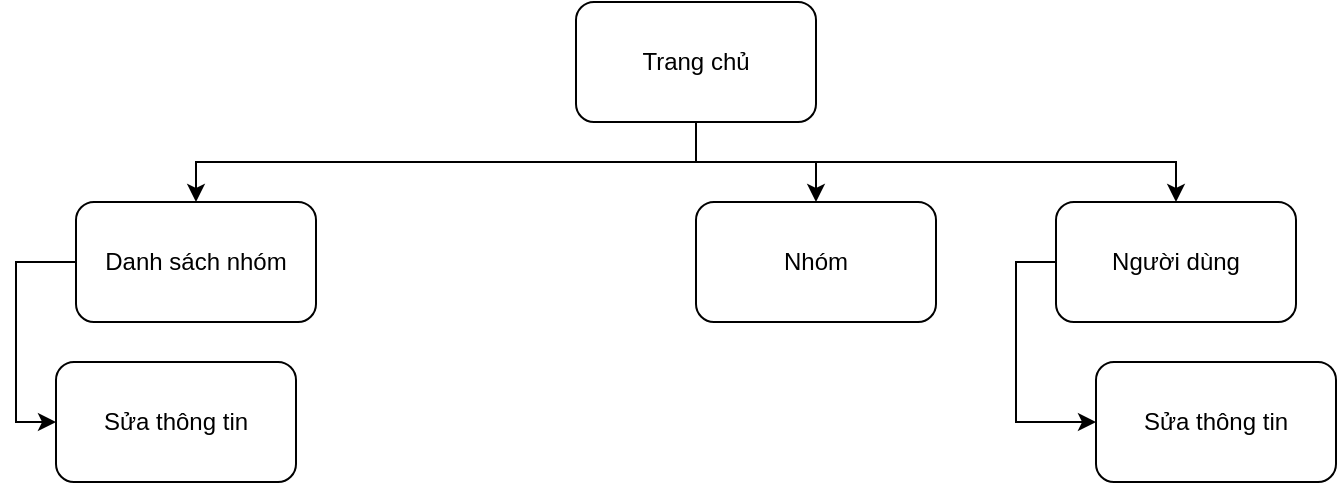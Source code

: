 <mxfile version="24.4.13" type="github">
  <diagram name="Page-1" id="QAyeYL_2XTEEAl_Yq65o">
    <mxGraphModel dx="1017" dy="525" grid="1" gridSize="10" guides="1" tooltips="1" connect="1" arrows="1" fold="1" page="1" pageScale="1" pageWidth="850" pageHeight="1100" math="0" shadow="0">
      <root>
        <mxCell id="0" />
        <mxCell id="1" parent="0" />
        <mxCell id="ZNNkebnjid4M2mQt33GQ-3" value="" style="edgeStyle=orthogonalEdgeStyle;rounded=0;orthogonalLoop=1;jettySize=auto;html=1;exitX=0.5;exitY=1;exitDx=0;exitDy=0;" edge="1" parent="1" source="ZNNkebnjid4M2mQt33GQ-1" target="ZNNkebnjid4M2mQt33GQ-2">
          <mxGeometry relative="1" as="geometry">
            <mxPoint x="375" y="180" as="sourcePoint" />
          </mxGeometry>
        </mxCell>
        <mxCell id="ZNNkebnjid4M2mQt33GQ-11" value="" style="edgeStyle=orthogonalEdgeStyle;rounded=0;orthogonalLoop=1;jettySize=auto;html=1;" edge="1" parent="1" source="ZNNkebnjid4M2mQt33GQ-1" target="ZNNkebnjid4M2mQt33GQ-10">
          <mxGeometry relative="1" as="geometry" />
        </mxCell>
        <mxCell id="ZNNkebnjid4M2mQt33GQ-13" value="" style="edgeStyle=orthogonalEdgeStyle;rounded=0;orthogonalLoop=1;jettySize=auto;html=1;exitX=0.5;exitY=1;exitDx=0;exitDy=0;" edge="1" parent="1" source="ZNNkebnjid4M2mQt33GQ-1" target="ZNNkebnjid4M2mQt33GQ-12">
          <mxGeometry relative="1" as="geometry">
            <mxPoint x="260" y="110" as="sourcePoint" />
          </mxGeometry>
        </mxCell>
        <mxCell id="ZNNkebnjid4M2mQt33GQ-1" value="Trang chủ" style="rounded=1;whiteSpace=wrap;html=1;" vertex="1" parent="1">
          <mxGeometry x="320" y="80" width="120" height="60" as="geometry" />
        </mxCell>
        <mxCell id="ZNNkebnjid4M2mQt33GQ-8" value="" style="edgeStyle=orthogonalEdgeStyle;rounded=0;orthogonalLoop=1;jettySize=auto;html=1;exitX=0;exitY=0.5;exitDx=0;exitDy=0;entryX=0;entryY=0.5;entryDx=0;entryDy=0;" edge="1" parent="1" source="ZNNkebnjid4M2mQt33GQ-2" target="ZNNkebnjid4M2mQt33GQ-7">
          <mxGeometry relative="1" as="geometry" />
        </mxCell>
        <mxCell id="ZNNkebnjid4M2mQt33GQ-2" value="Người dùng" style="rounded=1;whiteSpace=wrap;html=1;" vertex="1" parent="1">
          <mxGeometry x="560" y="180" width="120" height="60" as="geometry" />
        </mxCell>
        <mxCell id="ZNNkebnjid4M2mQt33GQ-7" value="Sửa thông tin" style="whiteSpace=wrap;html=1;rounded=1;" vertex="1" parent="1">
          <mxGeometry x="580" y="260" width="120" height="60" as="geometry" />
        </mxCell>
        <mxCell id="ZNNkebnjid4M2mQt33GQ-10" value="Nhóm" style="rounded=1;whiteSpace=wrap;html=1;" vertex="1" parent="1">
          <mxGeometry x="380" y="180" width="120" height="60" as="geometry" />
        </mxCell>
        <mxCell id="ZNNkebnjid4M2mQt33GQ-12" value="Danh sách nhóm" style="rounded=1;whiteSpace=wrap;html=1;" vertex="1" parent="1">
          <mxGeometry x="70" y="180" width="120" height="60" as="geometry" />
        </mxCell>
        <mxCell id="ZNNkebnjid4M2mQt33GQ-14" value="" style="edgeStyle=orthogonalEdgeStyle;rounded=0;orthogonalLoop=1;jettySize=auto;html=1;exitX=0;exitY=0.5;exitDx=0;exitDy=0;entryX=0;entryY=0.5;entryDx=0;entryDy=0;" edge="1" parent="1" target="ZNNkebnjid4M2mQt33GQ-15" source="ZNNkebnjid4M2mQt33GQ-12">
          <mxGeometry relative="1" as="geometry">
            <mxPoint x="40" y="220" as="sourcePoint" />
          </mxGeometry>
        </mxCell>
        <mxCell id="ZNNkebnjid4M2mQt33GQ-15" value="Sửa thông tin" style="whiteSpace=wrap;html=1;rounded=1;" vertex="1" parent="1">
          <mxGeometry x="60" y="260" width="120" height="60" as="geometry" />
        </mxCell>
      </root>
    </mxGraphModel>
  </diagram>
</mxfile>
